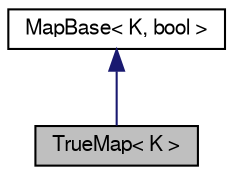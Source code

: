 digraph "TrueMap&lt; K &gt;"
{
 // LATEX_PDF_SIZE
  edge [fontname="FreeSans",fontsize="10",labelfontname="FreeSans",labelfontsize="10"];
  node [fontname="FreeSans",fontsize="10",shape=record];
  Node0 [label="TrueMap\< K \>",height=0.2,width=0.4,color="black", fillcolor="grey75", style="filled", fontcolor="black",tooltip="Constant true map."];
  Node1 -> Node0 [dir="back",color="midnightblue",fontsize="10",style="solid",fontname="FreeSans"];
  Node1 [label="MapBase\< K, bool \>",height=0.2,width=0.4,color="black", fillcolor="white", style="filled",URL="$a03161.html",tooltip=" "];
}

